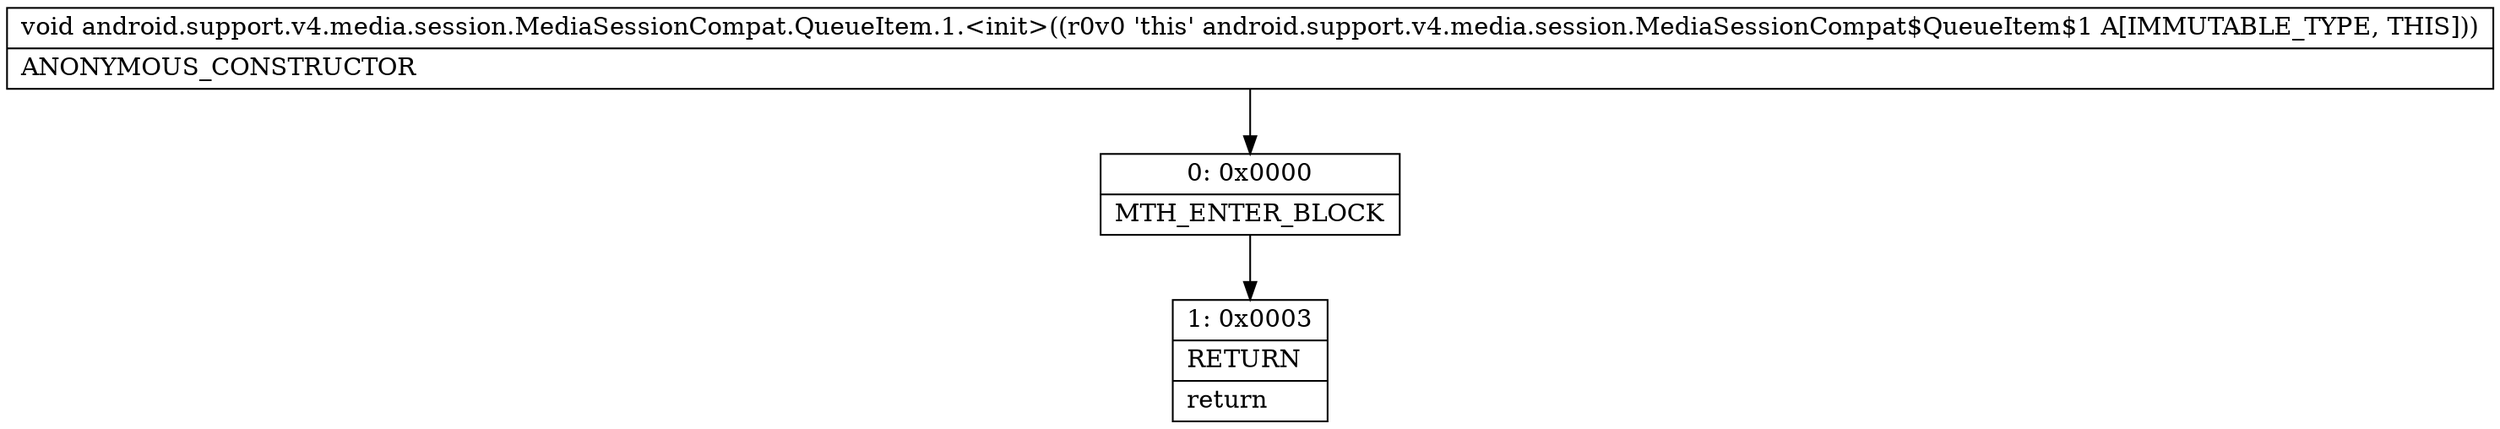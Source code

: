 digraph "CFG forandroid.support.v4.media.session.MediaSessionCompat.QueueItem.1.\<init\>()V" {
Node_0 [shape=record,label="{0\:\ 0x0000|MTH_ENTER_BLOCK\l}"];
Node_1 [shape=record,label="{1\:\ 0x0003|RETURN\l|return\l}"];
MethodNode[shape=record,label="{void android.support.v4.media.session.MediaSessionCompat.QueueItem.1.\<init\>((r0v0 'this' android.support.v4.media.session.MediaSessionCompat$QueueItem$1 A[IMMUTABLE_TYPE, THIS]))  | ANONYMOUS_CONSTRUCTOR\l}"];
MethodNode -> Node_0;
Node_0 -> Node_1;
}

